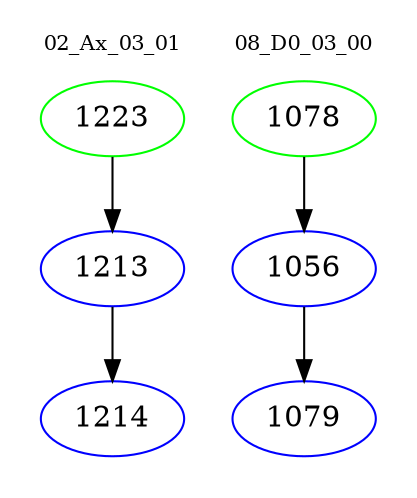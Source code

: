 digraph{
subgraph cluster_0 {
color = white
label = "02_Ax_03_01";
fontsize=10;
T0_1223 [label="1223", color="green"]
T0_1223 -> T0_1213 [color="black"]
T0_1213 [label="1213", color="blue"]
T0_1213 -> T0_1214 [color="black"]
T0_1214 [label="1214", color="blue"]
}
subgraph cluster_1 {
color = white
label = "08_D0_03_00";
fontsize=10;
T1_1078 [label="1078", color="green"]
T1_1078 -> T1_1056 [color="black"]
T1_1056 [label="1056", color="blue"]
T1_1056 -> T1_1079 [color="black"]
T1_1079 [label="1079", color="blue"]
}
}
